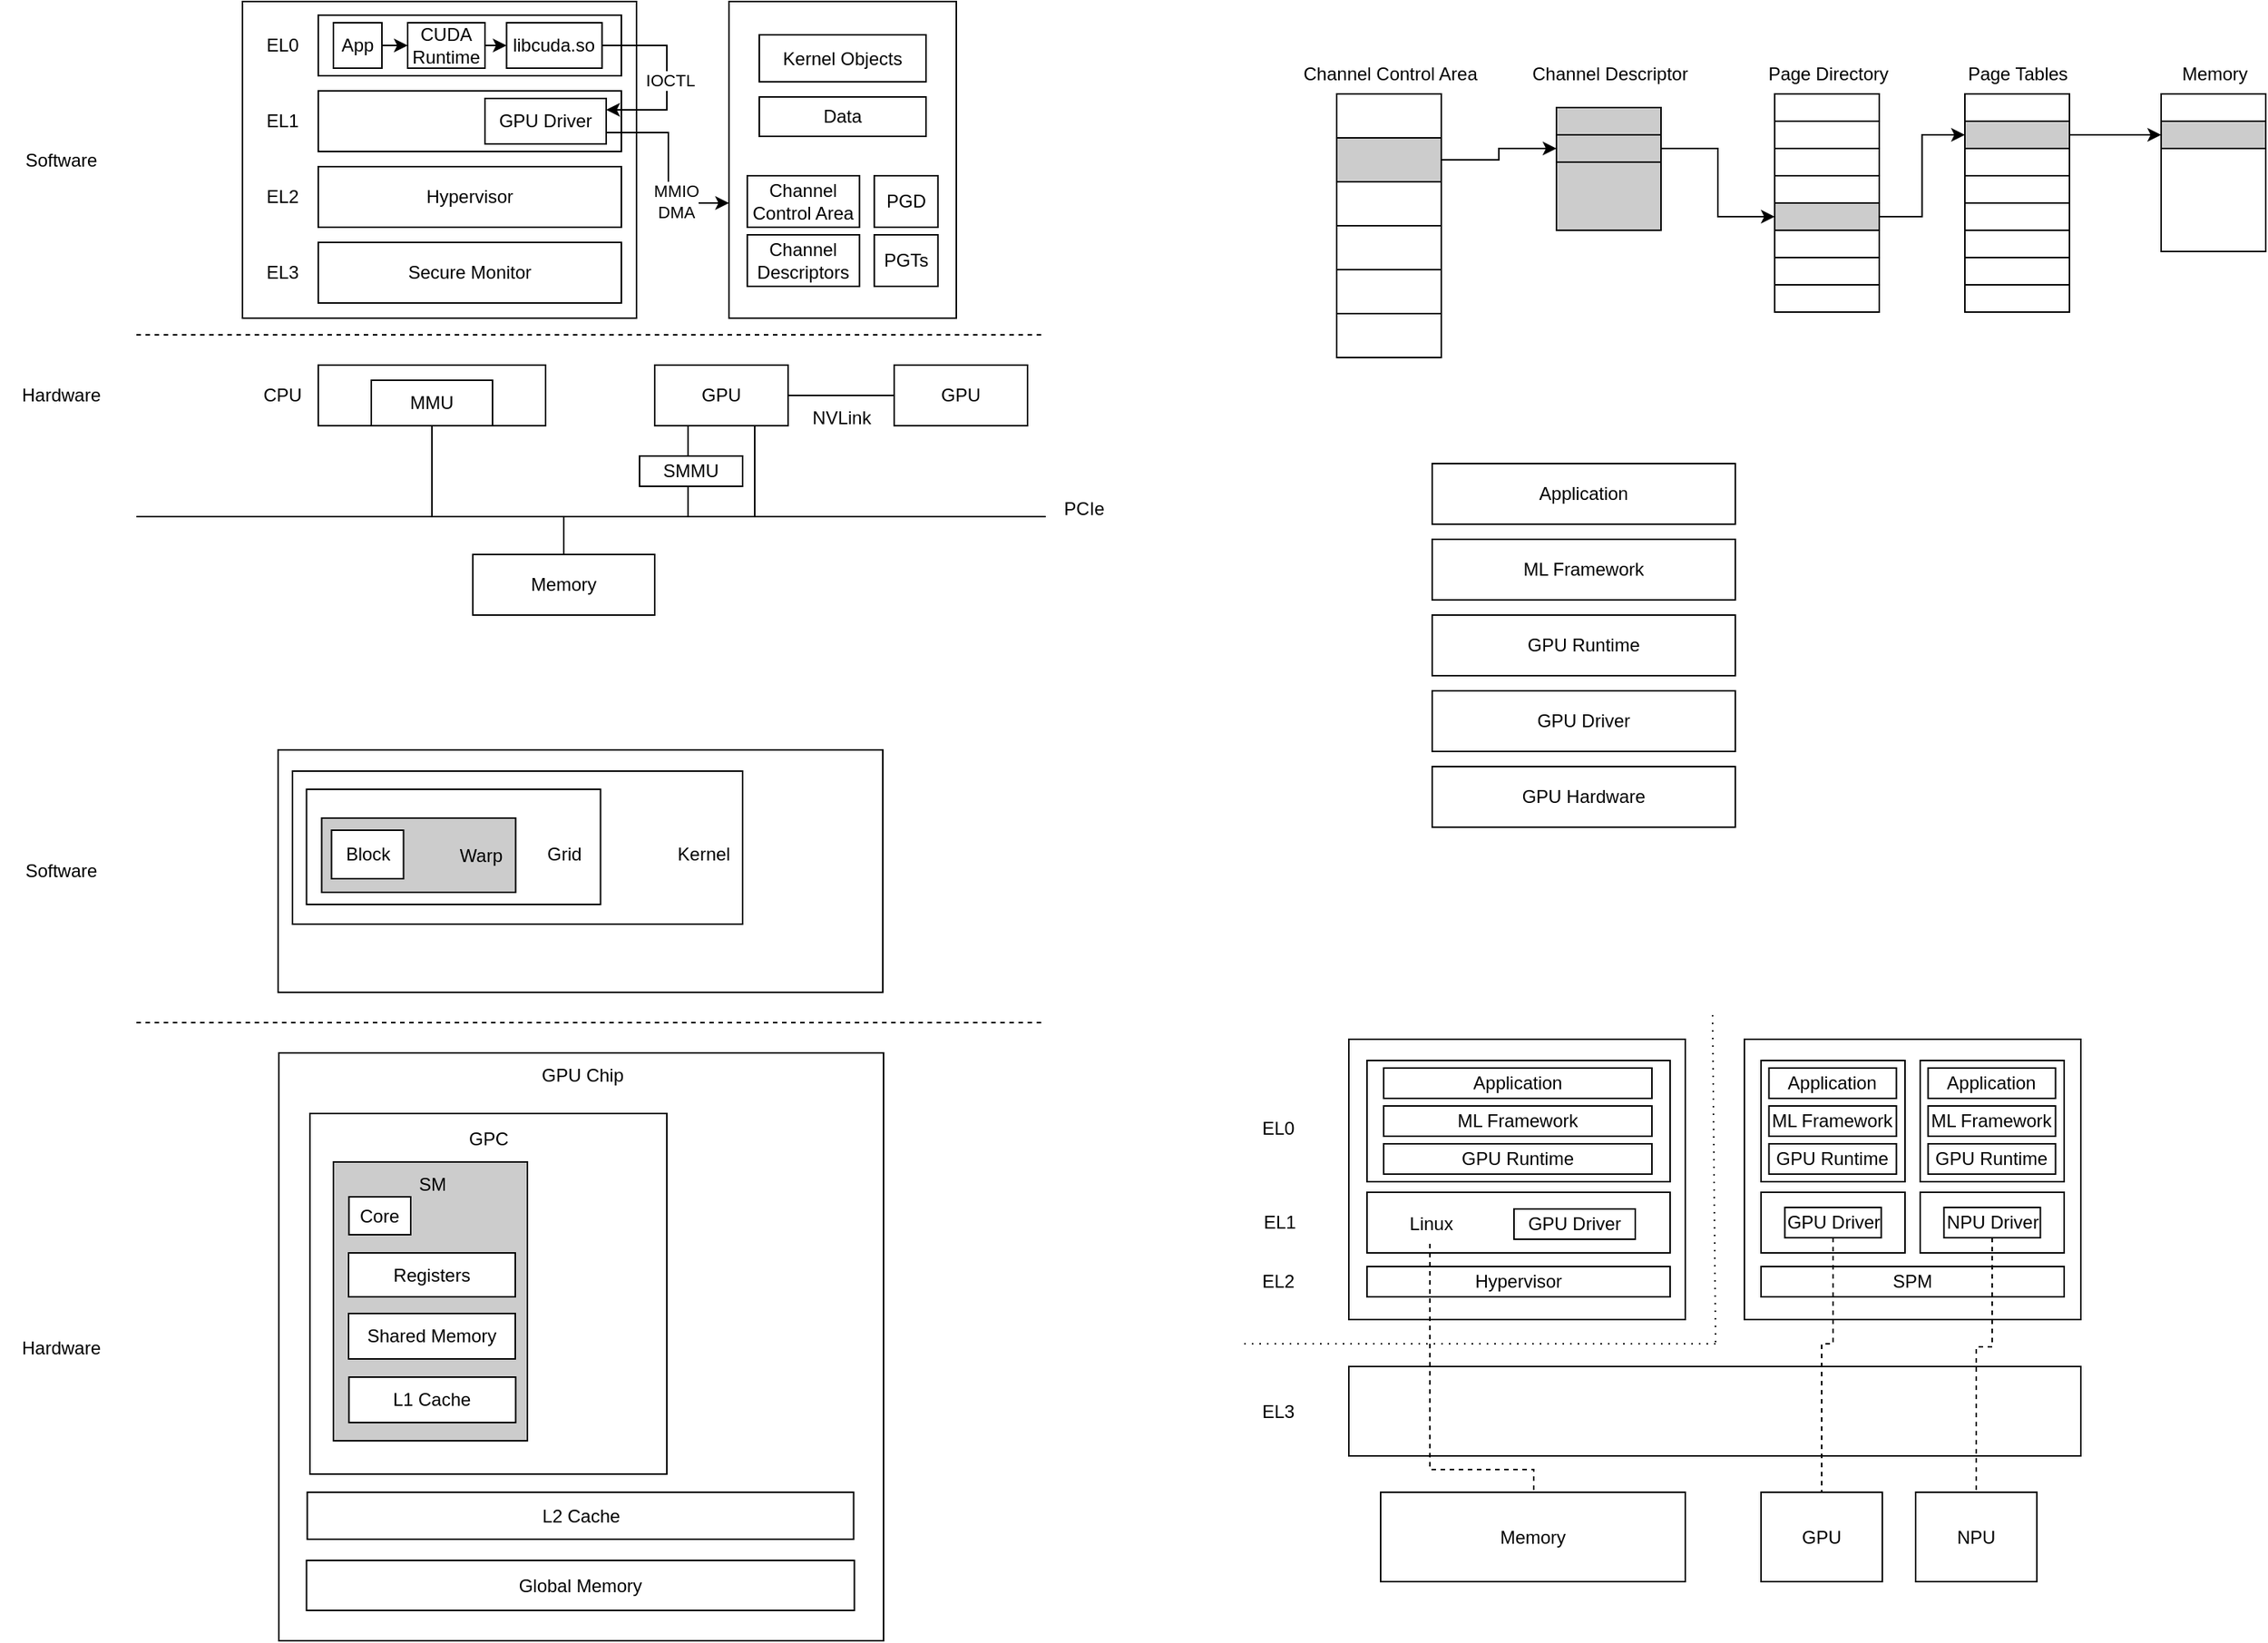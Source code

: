 <mxfile version="24.0.7" type="github">
  <diagram name="第 1 页" id="76gSzwDmyLc00p9UoDqc">
    <mxGraphModel dx="1034" dy="448" grid="0" gridSize="10" guides="1" tooltips="1" connect="1" arrows="1" fold="1" page="1" pageScale="1" pageWidth="827" pageHeight="1169" math="0" shadow="0">
      <root>
        <mxCell id="0" />
        <mxCell id="1" parent="0" />
        <mxCell id="TYFgSqYCY8ek9hUEsssS-39" value="" style="rounded=0;whiteSpace=wrap;html=1;" vertex="1" parent="1">
          <mxGeometry x="1181" y="729" width="222" height="185" as="geometry" />
        </mxCell>
        <mxCell id="Lvt8BLayGIzZ9a2WDVhJ-5" value="" style="rounded=0;whiteSpace=wrap;html=1;" parent="1" vertex="1">
          <mxGeometry x="213.5" y="538" width="399" height="160" as="geometry" />
        </mxCell>
        <mxCell id="k-6rWUn0pmYKdRlieo-q-6" value="" style="rounded=0;whiteSpace=wrap;html=1;fillStyle=auto;fillColor=#FFFFFF;" parent="1" vertex="1">
          <mxGeometry x="223" y="552" width="297" height="101" as="geometry" />
        </mxCell>
        <mxCell id="YlZIAGrA0F06KBuR_lRS-27" value="" style="endArrow=none;html=1;rounded=0;entryX=0.25;entryY=1;entryDx=0;entryDy=0;" parent="1" target="fNoI1GPfpQh8-SWNFA4j-2" edge="1">
          <mxGeometry width="50" height="50" relative="1" as="geometry">
            <mxPoint x="484" y="384" as="sourcePoint" />
            <mxPoint x="505.5" y="324" as="targetPoint" />
          </mxGeometry>
        </mxCell>
        <mxCell id="YlZIAGrA0F06KBuR_lRS-4" value="" style="rounded=0;whiteSpace=wrap;html=1;fillColor=#FFFFFF;" parent="1" vertex="1">
          <mxGeometry x="511" y="44" width="150" height="209" as="geometry" />
        </mxCell>
        <mxCell id="AxmWXK1IRvQXEE8dryBR-5" value="" style="rounded=0;whiteSpace=wrap;html=1;" parent="1" vertex="1">
          <mxGeometry x="190" y="44" width="260" height="209" as="geometry" />
        </mxCell>
        <mxCell id="fNoI1GPfpQh8-SWNFA4j-1" value="" style="rounded=0;whiteSpace=wrap;html=1;" parent="1" vertex="1">
          <mxGeometry x="240" y="284" width="150" height="40" as="geometry" />
        </mxCell>
        <mxCell id="fNoI1GPfpQh8-SWNFA4j-2" value="GPU" style="rounded=0;whiteSpace=wrap;html=1;" parent="1" vertex="1">
          <mxGeometry x="462" y="284" width="88" height="40" as="geometry" />
        </mxCell>
        <mxCell id="fNoI1GPfpQh8-SWNFA4j-3" value="CPU" style="text;html=1;align=center;verticalAlign=middle;resizable=0;points=[];autosize=1;strokeColor=none;fillColor=none;rounded=0;" parent="1" vertex="1">
          <mxGeometry x="191" y="289" width="50" height="30" as="geometry" />
        </mxCell>
        <mxCell id="fNoI1GPfpQh8-SWNFA4j-5" value="" style="endArrow=none;dashed=1;html=1;rounded=0;" parent="1" edge="1">
          <mxGeometry width="50" height="50" relative="1" as="geometry">
            <mxPoint x="120" y="264" as="sourcePoint" />
            <mxPoint x="720" y="264" as="targetPoint" />
          </mxGeometry>
        </mxCell>
        <mxCell id="fNoI1GPfpQh8-SWNFA4j-6" value="Hardware" style="text;html=1;align=center;verticalAlign=middle;resizable=0;points=[];autosize=1;strokeColor=none;fillColor=none;rounded=0;" parent="1" vertex="1">
          <mxGeometry x="30" y="289" width="80" height="30" as="geometry" />
        </mxCell>
        <mxCell id="fNoI1GPfpQh8-SWNFA4j-7" value="Software" style="text;html=1;align=center;verticalAlign=middle;resizable=0;points=[];autosize=1;strokeColor=none;fillColor=none;rounded=0;" parent="1" vertex="1">
          <mxGeometry x="35" y="134" width="70" height="30" as="geometry" />
        </mxCell>
        <mxCell id="fNoI1GPfpQh8-SWNFA4j-8" value="" style="rounded=0;whiteSpace=wrap;html=1;" parent="1" vertex="1">
          <mxGeometry x="240" y="103" width="200" height="40" as="geometry" />
        </mxCell>
        <mxCell id="fNoI1GPfpQh8-SWNFA4j-10" value="" style="rounded=0;whiteSpace=wrap;html=1;" parent="1" vertex="1">
          <mxGeometry x="240" y="53" width="200" height="40" as="geometry" />
        </mxCell>
        <mxCell id="fNoI1GPfpQh8-SWNFA4j-11" value="GPU Driver" style="rounded=0;whiteSpace=wrap;html=1;fillStyle=auto;fillColor=#FFFFFF;" parent="1" vertex="1">
          <mxGeometry x="350" y="108" width="80" height="30" as="geometry" />
        </mxCell>
        <mxCell id="fNoI1GPfpQh8-SWNFA4j-12" value="MMU" style="rounded=0;whiteSpace=wrap;html=1;" parent="1" vertex="1">
          <mxGeometry x="275" y="294" width="80" height="30" as="geometry" />
        </mxCell>
        <mxCell id="fNoI1GPfpQh8-SWNFA4j-13" value="SMMU" style="rounded=0;whiteSpace=wrap;html=1;" parent="1" vertex="1">
          <mxGeometry x="452" y="344" width="68" height="20" as="geometry" />
        </mxCell>
        <mxCell id="fNoI1GPfpQh8-SWNFA4j-14" value="EL1" style="text;html=1;align=center;verticalAlign=middle;resizable=0;points=[];autosize=1;strokeColor=none;fillColor=none;rounded=0;" parent="1" vertex="1">
          <mxGeometry x="196" y="108" width="40" height="30" as="geometry" />
        </mxCell>
        <mxCell id="fNoI1GPfpQh8-SWNFA4j-15" value="EL0" style="text;html=1;align=center;verticalAlign=middle;resizable=0;points=[];autosize=1;strokeColor=none;fillColor=none;rounded=0;" parent="1" vertex="1">
          <mxGeometry x="196" y="58" width="40" height="30" as="geometry" />
        </mxCell>
        <mxCell id="AxmWXK1IRvQXEE8dryBR-1" value="" style="endArrow=none;html=1;rounded=0;" parent="1" edge="1">
          <mxGeometry width="50" height="50" relative="1" as="geometry">
            <mxPoint x="120" y="384" as="sourcePoint" />
            <mxPoint x="720" y="384" as="targetPoint" />
          </mxGeometry>
        </mxCell>
        <mxCell id="YlZIAGrA0F06KBuR_lRS-17" style="edgeStyle=orthogonalEdgeStyle;rounded=0;orthogonalLoop=1;jettySize=auto;html=1;exitX=1;exitY=0.5;exitDx=0;exitDy=0;entryX=0;entryY=0.5;entryDx=0;entryDy=0;" parent="1" source="AxmWXK1IRvQXEE8dryBR-2" target="AxmWXK1IRvQXEE8dryBR-23" edge="1">
          <mxGeometry relative="1" as="geometry" />
        </mxCell>
        <mxCell id="AxmWXK1IRvQXEE8dryBR-2" value="App" style="rounded=0;whiteSpace=wrap;html=1;fillStyle=auto;fillColor=#FFFFFF;" parent="1" vertex="1">
          <mxGeometry x="250" y="58" width="32" height="30" as="geometry" />
        </mxCell>
        <mxCell id="AxmWXK1IRvQXEE8dryBR-3" value="Hypervisor" style="rounded=0;whiteSpace=wrap;html=1;" parent="1" vertex="1">
          <mxGeometry x="240" y="153" width="200" height="40" as="geometry" />
        </mxCell>
        <mxCell id="AxmWXK1IRvQXEE8dryBR-4" value="Secure Monitor" style="rounded=0;whiteSpace=wrap;html=1;" parent="1" vertex="1">
          <mxGeometry x="240" y="203" width="200" height="40" as="geometry" />
        </mxCell>
        <mxCell id="AxmWXK1IRvQXEE8dryBR-6" value="EL2" style="text;html=1;align=center;verticalAlign=middle;resizable=0;points=[];autosize=1;strokeColor=none;fillColor=none;rounded=0;" parent="1" vertex="1">
          <mxGeometry x="196" y="158" width="40" height="30" as="geometry" />
        </mxCell>
        <mxCell id="AxmWXK1IRvQXEE8dryBR-7" value="EL3" style="text;html=1;align=center;verticalAlign=middle;resizable=0;points=[];autosize=1;strokeColor=none;fillColor=none;rounded=0;" parent="1" vertex="1">
          <mxGeometry x="196" y="208" width="40" height="30" as="geometry" />
        </mxCell>
        <mxCell id="AxmWXK1IRvQXEE8dryBR-9" value="" style="endArrow=none;html=1;rounded=0;entryX=0.5;entryY=1;entryDx=0;entryDy=0;" parent="1" target="fNoI1GPfpQh8-SWNFA4j-12" edge="1">
          <mxGeometry width="50" height="50" relative="1" as="geometry">
            <mxPoint x="315" y="384" as="sourcePoint" />
            <mxPoint x="440" y="304" as="targetPoint" />
          </mxGeometry>
        </mxCell>
        <mxCell id="AxmWXK1IRvQXEE8dryBR-10" value="Memory" style="rounded=0;whiteSpace=wrap;html=1;" parent="1" vertex="1">
          <mxGeometry x="342" y="409" width="120" height="40" as="geometry" />
        </mxCell>
        <mxCell id="AxmWXK1IRvQXEE8dryBR-11" value="" style="endArrow=none;html=1;rounded=0;entryX=0.5;entryY=0;entryDx=0;entryDy=0;" parent="1" target="AxmWXK1IRvQXEE8dryBR-10" edge="1">
          <mxGeometry width="50" height="50" relative="1" as="geometry">
            <mxPoint x="402" y="384" as="sourcePoint" />
            <mxPoint x="342" y="334" as="targetPoint" />
          </mxGeometry>
        </mxCell>
        <mxCell id="AxmWXK1IRvQXEE8dryBR-15" value="PCIe" style="text;html=1;align=center;verticalAlign=middle;resizable=0;points=[];autosize=1;strokeColor=none;fillColor=none;rounded=0;" parent="1" vertex="1">
          <mxGeometry x="720" y="364" width="50" height="30" as="geometry" />
        </mxCell>
        <mxCell id="AxmWXK1IRvQXEE8dryBR-17" value="GPU" style="rounded=0;whiteSpace=wrap;html=1;" parent="1" vertex="1">
          <mxGeometry x="620" y="284" width="88" height="40" as="geometry" />
        </mxCell>
        <mxCell id="AxmWXK1IRvQXEE8dryBR-18" value="" style="endArrow=none;html=1;rounded=0;exitX=1;exitY=0.5;exitDx=0;exitDy=0;entryX=0;entryY=0.5;entryDx=0;entryDy=0;" parent="1" source="fNoI1GPfpQh8-SWNFA4j-2" target="AxmWXK1IRvQXEE8dryBR-17" edge="1">
          <mxGeometry width="50" height="50" relative="1" as="geometry">
            <mxPoint x="538" y="334" as="sourcePoint" />
            <mxPoint x="538" y="404" as="targetPoint" />
          </mxGeometry>
        </mxCell>
        <mxCell id="AxmWXK1IRvQXEE8dryBR-19" value="NVLink" style="text;html=1;align=center;verticalAlign=middle;resizable=0;points=[];autosize=1;strokeColor=none;fillColor=none;rounded=0;" parent="1" vertex="1">
          <mxGeometry x="555" y="304" width="60" height="30" as="geometry" />
        </mxCell>
        <mxCell id="AxmWXK1IRvQXEE8dryBR-22" value="" style="rounded=0;whiteSpace=wrap;html=1;" parent="1" vertex="1">
          <mxGeometry x="214" y="738" width="399" height="388" as="geometry" />
        </mxCell>
        <mxCell id="YlZIAGrA0F06KBuR_lRS-15" style="edgeStyle=orthogonalEdgeStyle;rounded=0;orthogonalLoop=1;jettySize=auto;html=1;entryX=1;entryY=0.25;entryDx=0;entryDy=0;exitX=1;exitY=0.5;exitDx=0;exitDy=0;" parent="1" source="0JP-ZYS46F__58GDjAgf-1" target="fNoI1GPfpQh8-SWNFA4j-11" edge="1">
          <mxGeometry relative="1" as="geometry">
            <Array as="points">
              <mxPoint x="470" y="73" />
              <mxPoint x="470" y="116" />
            </Array>
            <mxPoint x="473" y="23" as="sourcePoint" />
          </mxGeometry>
        </mxCell>
        <mxCell id="YlZIAGrA0F06KBuR_lRS-16" value="IOCTL" style="edgeLabel;html=1;align=center;verticalAlign=middle;resizable=0;points=[];rounded=0;" parent="YlZIAGrA0F06KBuR_lRS-15" vertex="1" connectable="0">
          <mxGeometry x="0.036" y="2" relative="1" as="geometry">
            <mxPoint as="offset" />
          </mxGeometry>
        </mxCell>
        <mxCell id="0JP-ZYS46F__58GDjAgf-2" style="edgeStyle=orthogonalEdgeStyle;rounded=0;orthogonalLoop=1;jettySize=auto;html=1;exitX=1;exitY=0.5;exitDx=0;exitDy=0;entryX=0;entryY=0.5;entryDx=0;entryDy=0;" parent="1" source="AxmWXK1IRvQXEE8dryBR-23" target="0JP-ZYS46F__58GDjAgf-1" edge="1">
          <mxGeometry relative="1" as="geometry" />
        </mxCell>
        <mxCell id="AxmWXK1IRvQXEE8dryBR-23" value="CUDA Runtime" style="rounded=0;whiteSpace=wrap;html=1;fillStyle=auto;fillColor=#FFFFFF;" parent="1" vertex="1">
          <mxGeometry x="299" y="58" width="51" height="30" as="geometry" />
        </mxCell>
        <mxCell id="AxmWXK1IRvQXEE8dryBR-24" value="" style="rounded=0;whiteSpace=wrap;html=1;" parent="1" vertex="1">
          <mxGeometry x="234.5" y="778" width="235.5" height="238" as="geometry" />
        </mxCell>
        <mxCell id="AxmWXK1IRvQXEE8dryBR-25" value="GPU Chip" style="text;html=1;align=center;verticalAlign=middle;resizable=0;points=[];autosize=1;strokeColor=none;fillColor=none;rounded=0;" parent="1" vertex="1">
          <mxGeometry x="374" y="738" width="80" height="30" as="geometry" />
        </mxCell>
        <mxCell id="Lvt8BLayGIzZ9a2WDVhJ-1" value="" style="endArrow=none;dashed=1;html=1;rounded=0;" parent="1" edge="1">
          <mxGeometry width="50" height="50" relative="1" as="geometry">
            <mxPoint x="120" y="718" as="sourcePoint" />
            <mxPoint x="720" y="718" as="targetPoint" />
          </mxGeometry>
        </mxCell>
        <mxCell id="Lvt8BLayGIzZ9a2WDVhJ-2" value="Hardware" style="text;html=1;align=center;verticalAlign=middle;resizable=0;points=[];autosize=1;strokeColor=none;fillColor=none;rounded=0;" parent="1" vertex="1">
          <mxGeometry x="30" y="918" width="80" height="30" as="geometry" />
        </mxCell>
        <mxCell id="Lvt8BLayGIzZ9a2WDVhJ-3" value="Software" style="text;html=1;align=center;verticalAlign=middle;resizable=0;points=[];autosize=1;strokeColor=none;fillColor=none;rounded=0;" parent="1" vertex="1">
          <mxGeometry x="35" y="603" width="70" height="30" as="geometry" />
        </mxCell>
        <mxCell id="Lvt8BLayGIzZ9a2WDVhJ-9" value="Global Memory" style="rounded=0;whiteSpace=wrap;html=1;" parent="1" vertex="1">
          <mxGeometry x="232.25" y="1073" width="361.5" height="33" as="geometry" />
        </mxCell>
        <mxCell id="Lvt8BLayGIzZ9a2WDVhJ-10" value="L2 Cache" style="rounded=0;whiteSpace=wrap;html=1;" parent="1" vertex="1">
          <mxGeometry x="232.75" y="1028" width="360.5" height="31" as="geometry" />
        </mxCell>
        <mxCell id="Lvt8BLayGIzZ9a2WDVhJ-12" value="" style="rounded=0;whiteSpace=wrap;html=1;fillColor=#CCCCCC;fillStyle=auto;" parent="1" vertex="1">
          <mxGeometry x="250" y="810" width="128" height="184" as="geometry" />
        </mxCell>
        <mxCell id="AxmWXK1IRvQXEE8dryBR-26" value="SM" style="text;html=1;align=center;verticalAlign=middle;resizable=0;points=[];autosize=1;strokeColor=none;fillColor=none;rounded=0;" parent="1" vertex="1">
          <mxGeometry x="295" y="810" width="40" height="30" as="geometry" />
        </mxCell>
        <mxCell id="AxmWXK1IRvQXEE8dryBR-27" value="Core" style="rounded=0;whiteSpace=wrap;html=1;" parent="1" vertex="1">
          <mxGeometry x="260.25" y="833" width="40.75" height="25" as="geometry" />
        </mxCell>
        <mxCell id="AxmWXK1IRvQXEE8dryBR-28" value="Registers" style="rounded=0;whiteSpace=wrap;html=1;" parent="1" vertex="1">
          <mxGeometry x="260" y="870" width="110" height="29" as="geometry" />
        </mxCell>
        <mxCell id="AxmWXK1IRvQXEE8dryBR-30" value="Shared Memory" style="rounded=0;whiteSpace=wrap;html=1;" parent="1" vertex="1">
          <mxGeometry x="260" y="910" width="110" height="30" as="geometry" />
        </mxCell>
        <mxCell id="YlZIAGrA0F06KBuR_lRS-2" value="Kernel Objects" style="rounded=0;whiteSpace=wrap;html=1;fillColor=#FFFFFF;" parent="1" vertex="1">
          <mxGeometry x="531" y="66" width="110" height="31" as="geometry" />
        </mxCell>
        <mxCell id="YlZIAGrA0F06KBuR_lRS-5" value="GPC" style="text;html=1;align=center;verticalAlign=middle;resizable=0;points=[];autosize=1;strokeColor=none;fillColor=none;rounded=0;" parent="1" vertex="1">
          <mxGeometry x="327.25" y="780" width="50" height="30" as="geometry" />
        </mxCell>
        <mxCell id="YlZIAGrA0F06KBuR_lRS-6" value="" style="rounded=0;whiteSpace=wrap;html=1;fillStyle=auto;fillColor=#FFFFFF;" parent="1" vertex="1">
          <mxGeometry x="232.25" y="564" width="194" height="76" as="geometry" />
        </mxCell>
        <mxCell id="YlZIAGrA0F06KBuR_lRS-7" value="" style="rounded=0;whiteSpace=wrap;html=1;fillColor=#CCCCCC;" parent="1" vertex="1">
          <mxGeometry x="242.25" y="583" width="128" height="49" as="geometry" />
        </mxCell>
        <mxCell id="YlZIAGrA0F06KBuR_lRS-8" value="Grid" style="text;html=1;align=center;verticalAlign=middle;resizable=0;points=[];autosize=1;strokeColor=none;fillColor=none;rounded=0;" parent="1" vertex="1">
          <mxGeometry x="377.25" y="592" width="50" height="30" as="geometry" />
        </mxCell>
        <mxCell id="k-6rWUn0pmYKdRlieo-q-2" value="L1 Cache" style="rounded=0;whiteSpace=wrap;html=1;" parent="1" vertex="1">
          <mxGeometry x="260.25" y="952" width="110" height="30" as="geometry" />
        </mxCell>
        <mxCell id="k-6rWUn0pmYKdRlieo-q-4" value="Warp" style="text;html=1;align=center;verticalAlign=middle;resizable=0;points=[];autosize=1;strokeColor=none;fillColor=none;rounded=0;" parent="1" vertex="1">
          <mxGeometry x="324.25" y="594.5" width="46" height="26" as="geometry" />
        </mxCell>
        <mxCell id="k-6rWUn0pmYKdRlieo-q-5" value="Block" style="rounded=0;whiteSpace=wrap;html=1;" parent="1" vertex="1">
          <mxGeometry x="248.75" y="591" width="47.5" height="32" as="geometry" />
        </mxCell>
        <mxCell id="k-6rWUn0pmYKdRlieo-q-7" value="Kernel" style="text;html=1;align=center;verticalAlign=middle;resizable=0;points=[];autosize=1;strokeColor=none;fillColor=none;rounded=0;" parent="1" vertex="1">
          <mxGeometry x="467" y="594" width="53" height="26" as="geometry" />
        </mxCell>
        <mxCell id="k-6rWUn0pmYKdRlieo-q-8" value="Channel Control Area" style="rounded=0;whiteSpace=wrap;html=1;fillColor=#FFFFFF;" parent="1" vertex="1">
          <mxGeometry x="523.13" y="159" width="74" height="34" as="geometry" />
        </mxCell>
        <mxCell id="k-6rWUn0pmYKdRlieo-q-9" value="" style="rounded=0;whiteSpace=wrap;html=1;fillColor=#FFFFFF;fillStyle=auto;" parent="1" vertex="1">
          <mxGeometry x="912" y="105" width="69" height="29" as="geometry" />
        </mxCell>
        <mxCell id="k-6rWUn0pmYKdRlieo-q-12" value="Channel Control Area" style="text;html=1;align=center;verticalAlign=middle;resizable=0;points=[];autosize=1;strokeColor=none;fillColor=none;" parent="1" vertex="1">
          <mxGeometry x="880" y="79" width="133" height="26" as="geometry" />
        </mxCell>
        <mxCell id="k-6rWUn0pmYKdRlieo-q-55" style="edgeStyle=orthogonalEdgeStyle;rounded=0;orthogonalLoop=1;jettySize=auto;html=1;exitX=1;exitY=0.5;exitDx=0;exitDy=0;entryX=0;entryY=0.5;entryDx=0;entryDy=0;" parent="1" source="k-6rWUn0pmYKdRlieo-q-13" target="k-6rWUn0pmYKdRlieo-q-25" edge="1">
          <mxGeometry relative="1" as="geometry" />
        </mxCell>
        <mxCell id="k-6rWUn0pmYKdRlieo-q-13" value="" style="rounded=0;whiteSpace=wrap;html=1;fillColor=#CCCCCC;fillStyle=auto;" parent="1" vertex="1">
          <mxGeometry x="912" y="134" width="69" height="29" as="geometry" />
        </mxCell>
        <mxCell id="k-6rWUn0pmYKdRlieo-q-14" value="" style="rounded=0;whiteSpace=wrap;html=1;fillColor=#FFFFFF;fillStyle=auto;" parent="1" vertex="1">
          <mxGeometry x="912" y="163" width="69" height="29" as="geometry" />
        </mxCell>
        <mxCell id="k-6rWUn0pmYKdRlieo-q-15" value="" style="rounded=0;whiteSpace=wrap;html=1;fillColor=#FFFFFF;fillStyle=auto;" parent="1" vertex="1">
          <mxGeometry x="912" y="192" width="69" height="29" as="geometry" />
        </mxCell>
        <mxCell id="k-6rWUn0pmYKdRlieo-q-16" value="" style="rounded=0;whiteSpace=wrap;html=1;fillColor=#FFFFFF;fillStyle=auto;" parent="1" vertex="1">
          <mxGeometry x="912" y="221" width="69" height="29" as="geometry" />
        </mxCell>
        <mxCell id="k-6rWUn0pmYKdRlieo-q-17" value="" style="rounded=0;whiteSpace=wrap;html=1;fillColor=#FFFFFF;fillStyle=auto;" parent="1" vertex="1">
          <mxGeometry x="912" y="250" width="69" height="29" as="geometry" />
        </mxCell>
        <mxCell id="k-6rWUn0pmYKdRlieo-q-18" value="Channel Descriptors" style="rounded=0;whiteSpace=wrap;html=1;fillColor=#FFFFFF;" parent="1" vertex="1">
          <mxGeometry x="523.13" y="198" width="74" height="34" as="geometry" />
        </mxCell>
        <mxCell id="k-6rWUn0pmYKdRlieo-q-19" value="PGD" style="rounded=0;whiteSpace=wrap;html=1;fillColor=#FFFFFF;" parent="1" vertex="1">
          <mxGeometry x="606.88" y="159" width="42" height="34" as="geometry" />
        </mxCell>
        <mxCell id="k-6rWUn0pmYKdRlieo-q-20" value="PGTs" style="rounded=0;whiteSpace=wrap;html=1;fillColor=#FFFFFF;" parent="1" vertex="1">
          <mxGeometry x="606.88" y="198" width="42" height="34" as="geometry" />
        </mxCell>
        <mxCell id="k-6rWUn0pmYKdRlieo-q-22" value="Data" style="rounded=0;whiteSpace=wrap;html=1;fillColor=#FFFFFF;" parent="1" vertex="1">
          <mxGeometry x="531" y="107" width="110" height="26" as="geometry" />
        </mxCell>
        <mxCell id="k-6rWUn0pmYKdRlieo-q-23" value="" style="rounded=0;whiteSpace=wrap;html=1;fillColor=#CCCCCC;fillStyle=auto;" parent="1" vertex="1">
          <mxGeometry x="1057" y="114" width="69" height="18" as="geometry" />
        </mxCell>
        <mxCell id="k-6rWUn0pmYKdRlieo-q-24" value="Channel Descriptor" style="text;html=1;align=center;verticalAlign=middle;resizable=0;points=[];autosize=1;strokeColor=none;fillColor=none;" parent="1" vertex="1">
          <mxGeometry x="1031" y="79" width="121" height="26" as="geometry" />
        </mxCell>
        <mxCell id="k-6rWUn0pmYKdRlieo-q-56" style="edgeStyle=orthogonalEdgeStyle;rounded=0;orthogonalLoop=1;jettySize=auto;html=1;exitX=1;exitY=0.5;exitDx=0;exitDy=0;entryX=0;entryY=0.5;entryDx=0;entryDy=0;" parent="1" source="k-6rWUn0pmYKdRlieo-q-25" target="k-6rWUn0pmYKdRlieo-q-40" edge="1">
          <mxGeometry relative="1" as="geometry" />
        </mxCell>
        <mxCell id="k-6rWUn0pmYKdRlieo-q-25" value="" style="rounded=0;whiteSpace=wrap;html=1;fillColor=#CCCCCC;fillStyle=auto;" parent="1" vertex="1">
          <mxGeometry x="1057" y="132" width="69" height="18" as="geometry" />
        </mxCell>
        <mxCell id="k-6rWUn0pmYKdRlieo-q-26" value="" style="rounded=0;whiteSpace=wrap;html=1;fillColor=#CCCCCC;fillStyle=auto;" parent="1" vertex="1">
          <mxGeometry x="1057" y="150" width="69" height="45" as="geometry" />
        </mxCell>
        <mxCell id="k-6rWUn0pmYKdRlieo-q-27" value="Page Directory" style="text;html=1;align=center;verticalAlign=middle;resizable=0;points=[];autosize=1;strokeColor=none;fillColor=none;" parent="1" vertex="1">
          <mxGeometry x="1187" y="79" width="97" height="26" as="geometry" />
        </mxCell>
        <mxCell id="k-6rWUn0pmYKdRlieo-q-28" value="Page Tables" style="text;html=1;align=center;verticalAlign=middle;resizable=0;points=[];autosize=1;strokeColor=none;fillColor=none;" parent="1" vertex="1">
          <mxGeometry x="1319" y="79" width="84" height="26" as="geometry" />
        </mxCell>
        <mxCell id="k-6rWUn0pmYKdRlieo-q-29" value="Memory" style="text;html=1;align=center;verticalAlign=middle;resizable=0;points=[];autosize=1;strokeColor=none;fillColor=none;" parent="1" vertex="1">
          <mxGeometry x="1460" y="79" width="61" height="26" as="geometry" />
        </mxCell>
        <mxCell id="k-6rWUn0pmYKdRlieo-q-36" value="" style="rounded=0;whiteSpace=wrap;html=1;fillColor=#FFFFFF;fillStyle=auto;" parent="1" vertex="1">
          <mxGeometry x="1201" y="105" width="69" height="18" as="geometry" />
        </mxCell>
        <mxCell id="k-6rWUn0pmYKdRlieo-q-37" value="" style="rounded=0;whiteSpace=wrap;html=1;fillColor=#FFFFFF;fillStyle=auto;" parent="1" vertex="1">
          <mxGeometry x="1201" y="123" width="69" height="18" as="geometry" />
        </mxCell>
        <mxCell id="k-6rWUn0pmYKdRlieo-q-38" value="" style="rounded=0;whiteSpace=wrap;html=1;fillColor=#FFFFFF;fillStyle=auto;" parent="1" vertex="1">
          <mxGeometry x="1201" y="141" width="69" height="18" as="geometry" />
        </mxCell>
        <mxCell id="k-6rWUn0pmYKdRlieo-q-39" value="" style="rounded=0;whiteSpace=wrap;html=1;fillColor=#FFFFFF;fillStyle=auto;" parent="1" vertex="1">
          <mxGeometry x="1201" y="159" width="69" height="18" as="geometry" />
        </mxCell>
        <mxCell id="k-6rWUn0pmYKdRlieo-q-57" style="edgeStyle=orthogonalEdgeStyle;rounded=0;orthogonalLoop=1;jettySize=auto;html=1;exitX=1;exitY=0.5;exitDx=0;exitDy=0;entryX=0;entryY=0.5;entryDx=0;entryDy=0;" parent="1" source="k-6rWUn0pmYKdRlieo-q-40" target="k-6rWUn0pmYKdRlieo-q-45" edge="1">
          <mxGeometry relative="1" as="geometry" />
        </mxCell>
        <mxCell id="k-6rWUn0pmYKdRlieo-q-40" value="" style="rounded=0;whiteSpace=wrap;html=1;fillColor=#CCCCCC;fillStyle=auto;" parent="1" vertex="1">
          <mxGeometry x="1201" y="177" width="69" height="18" as="geometry" />
        </mxCell>
        <mxCell id="k-6rWUn0pmYKdRlieo-q-41" value="" style="rounded=0;whiteSpace=wrap;html=1;fillColor=#FFFFFF;fillStyle=auto;" parent="1" vertex="1">
          <mxGeometry x="1201" y="195" width="69" height="18" as="geometry" />
        </mxCell>
        <mxCell id="k-6rWUn0pmYKdRlieo-q-42" value="" style="rounded=0;whiteSpace=wrap;html=1;fillColor=#FFFFFF;fillStyle=auto;" parent="1" vertex="1">
          <mxGeometry x="1201" y="213" width="69" height="18" as="geometry" />
        </mxCell>
        <mxCell id="k-6rWUn0pmYKdRlieo-q-43" value="" style="rounded=0;whiteSpace=wrap;html=1;fillColor=#FFFFFF;fillStyle=auto;" parent="1" vertex="1">
          <mxGeometry x="1201" y="231" width="69" height="18" as="geometry" />
        </mxCell>
        <mxCell id="k-6rWUn0pmYKdRlieo-q-44" value="" style="rounded=0;whiteSpace=wrap;html=1;fillColor=#FFFFFF;fillStyle=auto;" parent="1" vertex="1">
          <mxGeometry x="1326.5" y="105" width="69" height="18" as="geometry" />
        </mxCell>
        <mxCell id="k-6rWUn0pmYKdRlieo-q-58" style="edgeStyle=orthogonalEdgeStyle;rounded=0;orthogonalLoop=1;jettySize=auto;html=1;exitX=1;exitY=0.5;exitDx=0;exitDy=0;" parent="1" source="k-6rWUn0pmYKdRlieo-q-45" target="k-6rWUn0pmYKdRlieo-q-53" edge="1">
          <mxGeometry relative="1" as="geometry" />
        </mxCell>
        <mxCell id="k-6rWUn0pmYKdRlieo-q-45" value="" style="rounded=0;whiteSpace=wrap;html=1;fillColor=#CCCCCC;fillStyle=auto;" parent="1" vertex="1">
          <mxGeometry x="1326.5" y="123" width="69" height="18" as="geometry" />
        </mxCell>
        <mxCell id="k-6rWUn0pmYKdRlieo-q-46" value="" style="rounded=0;whiteSpace=wrap;html=1;fillColor=#FFFFFF;fillStyle=auto;" parent="1" vertex="1">
          <mxGeometry x="1326.5" y="141" width="69" height="18" as="geometry" />
        </mxCell>
        <mxCell id="k-6rWUn0pmYKdRlieo-q-47" value="" style="rounded=0;whiteSpace=wrap;html=1;fillColor=#FFFFFF;fillStyle=auto;" parent="1" vertex="1">
          <mxGeometry x="1326.5" y="159" width="69" height="18" as="geometry" />
        </mxCell>
        <mxCell id="k-6rWUn0pmYKdRlieo-q-48" value="" style="rounded=0;whiteSpace=wrap;html=1;fillColor=#FFFFFF;fillStyle=auto;" parent="1" vertex="1">
          <mxGeometry x="1326.5" y="177" width="69" height="18" as="geometry" />
        </mxCell>
        <mxCell id="k-6rWUn0pmYKdRlieo-q-49" value="" style="rounded=0;whiteSpace=wrap;html=1;fillColor=#FFFFFF;fillStyle=auto;" parent="1" vertex="1">
          <mxGeometry x="1326.5" y="195" width="69" height="18" as="geometry" />
        </mxCell>
        <mxCell id="k-6rWUn0pmYKdRlieo-q-50" value="" style="rounded=0;whiteSpace=wrap;html=1;fillColor=#FFFFFF;fillStyle=auto;" parent="1" vertex="1">
          <mxGeometry x="1326.5" y="213" width="69" height="18" as="geometry" />
        </mxCell>
        <mxCell id="k-6rWUn0pmYKdRlieo-q-51" value="" style="rounded=0;whiteSpace=wrap;html=1;fillColor=#FFFFFF;fillStyle=auto;" parent="1" vertex="1">
          <mxGeometry x="1326.5" y="231" width="69" height="18" as="geometry" />
        </mxCell>
        <mxCell id="k-6rWUn0pmYKdRlieo-q-52" value="" style="rounded=0;whiteSpace=wrap;html=1;fillColor=#FFFFFF;fillStyle=auto;" parent="1" vertex="1">
          <mxGeometry x="1456" y="105" width="69" height="18" as="geometry" />
        </mxCell>
        <mxCell id="k-6rWUn0pmYKdRlieo-q-53" value="" style="rounded=0;whiteSpace=wrap;html=1;fillColor=#CCCCCC;fillStyle=auto;" parent="1" vertex="1">
          <mxGeometry x="1456" y="123" width="69" height="18" as="geometry" />
        </mxCell>
        <mxCell id="k-6rWUn0pmYKdRlieo-q-54" value="" style="rounded=0;whiteSpace=wrap;html=1;fillColor=#FFFFFF;fillStyle=auto;" parent="1" vertex="1">
          <mxGeometry x="1456" y="141" width="69" height="68" as="geometry" />
        </mxCell>
        <mxCell id="0JP-ZYS46F__58GDjAgf-1" value="libcuda.so" style="rounded=0;whiteSpace=wrap;html=1;fillStyle=auto;fillColor=#FFFFFF;" parent="1" vertex="1">
          <mxGeometry x="364.25" y="58" width="63" height="30" as="geometry" />
        </mxCell>
        <mxCell id="Idt8ta1ApDwivR_wq5ud-1" value="" style="endArrow=none;html=1;rounded=0;entryX=0.75;entryY=1;entryDx=0;entryDy=0;" parent="1" target="fNoI1GPfpQh8-SWNFA4j-2" edge="1">
          <mxGeometry width="50" height="50" relative="1" as="geometry">
            <mxPoint x="528" y="384" as="sourcePoint" />
            <mxPoint x="494" y="334" as="targetPoint" />
          </mxGeometry>
        </mxCell>
        <mxCell id="YlZIAGrA0F06KBuR_lRS-19" style="edgeStyle=orthogonalEdgeStyle;rounded=0;orthogonalLoop=1;jettySize=auto;html=1;exitX=1;exitY=0.75;exitDx=0;exitDy=0;" parent="1" source="fNoI1GPfpQh8-SWNFA4j-11" target="YlZIAGrA0F06KBuR_lRS-4" edge="1">
          <mxGeometry relative="1" as="geometry">
            <Array as="points">
              <mxPoint x="471" y="131" />
              <mxPoint x="471" y="177" />
            </Array>
          </mxGeometry>
        </mxCell>
        <mxCell id="YlZIAGrA0F06KBuR_lRS-22" value="MMIO&lt;br&gt;DMA" style="edgeLabel;html=1;align=center;verticalAlign=middle;resizable=0;points=[];rounded=0;" parent="YlZIAGrA0F06KBuR_lRS-19" vertex="1" connectable="0">
          <mxGeometry x="0.333" y="1" relative="1" as="geometry">
            <mxPoint x="4" y="1" as="offset" />
          </mxGeometry>
        </mxCell>
        <mxCell id="CCmiSXd5iOeGh8uwcBPk-2" value="ML Framework" style="rounded=0;whiteSpace=wrap;html=1;" parent="1" vertex="1">
          <mxGeometry x="975" y="399" width="200" height="40" as="geometry" />
        </mxCell>
        <mxCell id="CCmiSXd5iOeGh8uwcBPk-3" value="Application" style="rounded=0;whiteSpace=wrap;html=1;" parent="1" vertex="1">
          <mxGeometry x="975" y="349" width="200" height="40" as="geometry" />
        </mxCell>
        <mxCell id="CCmiSXd5iOeGh8uwcBPk-9" value="GPU Runtime" style="rounded=0;whiteSpace=wrap;html=1;" parent="1" vertex="1">
          <mxGeometry x="975" y="449" width="200" height="40" as="geometry" />
        </mxCell>
        <mxCell id="CCmiSXd5iOeGh8uwcBPk-10" value="GPU Driver" style="rounded=0;whiteSpace=wrap;html=1;" parent="1" vertex="1">
          <mxGeometry x="975" y="499" width="200" height="40" as="geometry" />
        </mxCell>
        <mxCell id="CCmiSXd5iOeGh8uwcBPk-19" value="GPU Hardware" style="rounded=0;whiteSpace=wrap;html=1;" parent="1" vertex="1">
          <mxGeometry x="975" y="549" width="200" height="40" as="geometry" />
        </mxCell>
        <mxCell id="TYFgSqYCY8ek9hUEsssS-2" value="" style="rounded=0;whiteSpace=wrap;html=1;" vertex="1" parent="1">
          <mxGeometry x="920" y="729" width="222" height="185" as="geometry" />
        </mxCell>
        <mxCell id="TYFgSqYCY8ek9hUEsssS-3" value="" style="rounded=0;whiteSpace=wrap;html=1;" vertex="1" parent="1">
          <mxGeometry x="932" y="830" width="200" height="40" as="geometry" />
        </mxCell>
        <mxCell id="TYFgSqYCY8ek9hUEsssS-4" value="" style="rounded=0;whiteSpace=wrap;html=1;" vertex="1" parent="1">
          <mxGeometry x="932" y="743" width="200" height="80" as="geometry" />
        </mxCell>
        <mxCell id="TYFgSqYCY8ek9hUEsssS-5" value="GPU Driver" style="rounded=0;whiteSpace=wrap;html=1;fillStyle=auto;fillColor=#FFFFFF;" vertex="1" parent="1">
          <mxGeometry x="1029" y="841" width="80" height="20" as="geometry" />
        </mxCell>
        <mxCell id="TYFgSqYCY8ek9hUEsssS-6" value="EL1" style="text;html=1;align=center;verticalAlign=middle;resizable=0;points=[];autosize=1;strokeColor=none;fillColor=none;rounded=0;" vertex="1" parent="1">
          <mxGeometry x="853.5" y="835" width="40" height="30" as="geometry" />
        </mxCell>
        <mxCell id="TYFgSqYCY8ek9hUEsssS-7" value="EL0" style="text;html=1;align=center;verticalAlign=middle;resizable=0;points=[];autosize=1;strokeColor=none;fillColor=none;rounded=0;" vertex="1" parent="1">
          <mxGeometry x="853" y="773" width="40" height="30" as="geometry" />
        </mxCell>
        <mxCell id="TYFgSqYCY8ek9hUEsssS-10" value="Hypervisor" style="rounded=0;whiteSpace=wrap;html=1;" vertex="1" parent="1">
          <mxGeometry x="932" y="879" width="200" height="20" as="geometry" />
        </mxCell>
        <mxCell id="TYFgSqYCY8ek9hUEsssS-12" value="EL2" style="text;html=1;align=center;verticalAlign=middle;resizable=0;points=[];autosize=1;strokeColor=none;fillColor=none;rounded=0;" vertex="1" parent="1">
          <mxGeometry x="853" y="874" width="40" height="30" as="geometry" />
        </mxCell>
        <mxCell id="TYFgSqYCY8ek9hUEsssS-13" value="EL3" style="text;html=1;align=center;verticalAlign=middle;resizable=0;points=[];autosize=1;strokeColor=none;fillColor=none;rounded=0;" vertex="1" parent="1">
          <mxGeometry x="853" y="959.5" width="40" height="30" as="geometry" />
        </mxCell>
        <mxCell id="TYFgSqYCY8ek9hUEsssS-17" value="ML Framework" style="rounded=0;whiteSpace=wrap;html=1;fillStyle=auto;fillColor=#FFFFFF;" vertex="1" parent="1">
          <mxGeometry x="943" y="773" width="177" height="20" as="geometry" />
        </mxCell>
        <mxCell id="TYFgSqYCY8ek9hUEsssS-29" value="GPU Runtime" style="rounded=0;whiteSpace=wrap;html=1;fillStyle=auto;fillColor=#FFFFFF;" vertex="1" parent="1">
          <mxGeometry x="943" y="798" width="177" height="20" as="geometry" />
        </mxCell>
        <mxCell id="TYFgSqYCY8ek9hUEsssS-30" value="Application" style="rounded=0;whiteSpace=wrap;html=1;fillStyle=auto;fillColor=#FFFFFF;" vertex="1" parent="1">
          <mxGeometry x="943" y="748" width="177" height="20" as="geometry" />
        </mxCell>
        <mxCell id="TYFgSqYCY8ek9hUEsssS-32" value="" style="rounded=0;whiteSpace=wrap;html=1;" vertex="1" parent="1">
          <mxGeometry x="920" y="945" width="483" height="59" as="geometry" />
        </mxCell>
        <mxCell id="TYFgSqYCY8ek9hUEsssS-33" value="Memory" style="rounded=0;whiteSpace=wrap;html=1;" vertex="1" parent="1">
          <mxGeometry x="941" y="1028" width="201" height="59" as="geometry" />
        </mxCell>
        <mxCell id="TYFgSqYCY8ek9hUEsssS-35" value="GPU" style="rounded=0;whiteSpace=wrap;html=1;" vertex="1" parent="1">
          <mxGeometry x="1192" y="1028" width="80" height="59" as="geometry" />
        </mxCell>
        <mxCell id="TYFgSqYCY8ek9hUEsssS-36" value="NPU" style="rounded=0;whiteSpace=wrap;html=1;" vertex="1" parent="1">
          <mxGeometry x="1294" y="1028" width="80" height="59" as="geometry" />
        </mxCell>
        <mxCell id="TYFgSqYCY8ek9hUEsssS-37" value="SPM" style="rounded=0;whiteSpace=wrap;html=1;" vertex="1" parent="1">
          <mxGeometry x="1192" y="879" width="200" height="20" as="geometry" />
        </mxCell>
        <mxCell id="TYFgSqYCY8ek9hUEsssS-46" value="" style="group" vertex="1" connectable="0" parent="1">
          <mxGeometry x="1192" y="743" width="95" height="127" as="geometry" />
        </mxCell>
        <mxCell id="TYFgSqYCY8ek9hUEsssS-40" value="" style="rounded=0;whiteSpace=wrap;html=1;" vertex="1" parent="TYFgSqYCY8ek9hUEsssS-46">
          <mxGeometry y="87" width="95" height="40" as="geometry" />
        </mxCell>
        <mxCell id="TYFgSqYCY8ek9hUEsssS-41" value="" style="rounded=0;whiteSpace=wrap;html=1;" vertex="1" parent="TYFgSqYCY8ek9hUEsssS-46">
          <mxGeometry width="95" height="80" as="geometry" />
        </mxCell>
        <mxCell id="TYFgSqYCY8ek9hUEsssS-42" value="GPU Driver" style="rounded=0;whiteSpace=wrap;html=1;fillStyle=auto;fillColor=#FFFFFF;" vertex="1" parent="TYFgSqYCY8ek9hUEsssS-46">
          <mxGeometry x="15.704" y="97" width="63.592" height="20" as="geometry" />
        </mxCell>
        <mxCell id="TYFgSqYCY8ek9hUEsssS-43" value="ML Framework" style="rounded=0;whiteSpace=wrap;html=1;fillStyle=auto;fillColor=#FFFFFF;" vertex="1" parent="TYFgSqYCY8ek9hUEsssS-46">
          <mxGeometry x="5.225" y="30" width="84.075" height="20" as="geometry" />
        </mxCell>
        <mxCell id="TYFgSqYCY8ek9hUEsssS-44" value="GPU Runtime" style="rounded=0;whiteSpace=wrap;html=1;fillStyle=auto;fillColor=#FFFFFF;" vertex="1" parent="TYFgSqYCY8ek9hUEsssS-46">
          <mxGeometry x="5.225" y="55" width="84.075" height="20" as="geometry" />
        </mxCell>
        <mxCell id="TYFgSqYCY8ek9hUEsssS-45" value="Application" style="rounded=0;whiteSpace=wrap;html=1;fillStyle=auto;fillColor=#FFFFFF;" vertex="1" parent="TYFgSqYCY8ek9hUEsssS-46">
          <mxGeometry x="5.225" y="5" width="84.075" height="20" as="geometry" />
        </mxCell>
        <mxCell id="TYFgSqYCY8ek9hUEsssS-62" value="" style="group" vertex="1" connectable="0" parent="1">
          <mxGeometry x="1297" y="743" width="95" height="127" as="geometry" />
        </mxCell>
        <mxCell id="TYFgSqYCY8ek9hUEsssS-63" value="" style="rounded=0;whiteSpace=wrap;html=1;" vertex="1" parent="TYFgSqYCY8ek9hUEsssS-62">
          <mxGeometry y="87" width="95" height="40" as="geometry" />
        </mxCell>
        <mxCell id="TYFgSqYCY8ek9hUEsssS-64" value="" style="rounded=0;whiteSpace=wrap;html=1;" vertex="1" parent="TYFgSqYCY8ek9hUEsssS-62">
          <mxGeometry width="95" height="80" as="geometry" />
        </mxCell>
        <mxCell id="TYFgSqYCY8ek9hUEsssS-65" value="NPU Driver" style="rounded=0;whiteSpace=wrap;html=1;fillStyle=auto;fillColor=#FFFFFF;" vertex="1" parent="TYFgSqYCY8ek9hUEsssS-62">
          <mxGeometry x="15.704" y="97" width="63.592" height="20" as="geometry" />
        </mxCell>
        <mxCell id="TYFgSqYCY8ek9hUEsssS-66" value="ML Framework" style="rounded=0;whiteSpace=wrap;html=1;fillStyle=auto;fillColor=#FFFFFF;" vertex="1" parent="TYFgSqYCY8ek9hUEsssS-62">
          <mxGeometry x="5.225" y="30" width="84.075" height="20" as="geometry" />
        </mxCell>
        <mxCell id="TYFgSqYCY8ek9hUEsssS-67" value="GPU Runtime" style="rounded=0;whiteSpace=wrap;html=1;fillStyle=auto;fillColor=#FFFFFF;" vertex="1" parent="TYFgSqYCY8ek9hUEsssS-62">
          <mxGeometry x="5.225" y="55" width="84.075" height="20" as="geometry" />
        </mxCell>
        <mxCell id="TYFgSqYCY8ek9hUEsssS-68" value="Application" style="rounded=0;whiteSpace=wrap;html=1;fillStyle=auto;fillColor=#FFFFFF;" vertex="1" parent="TYFgSqYCY8ek9hUEsssS-62">
          <mxGeometry x="5.225" y="5" width="84.075" height="20" as="geometry" />
        </mxCell>
        <mxCell id="TYFgSqYCY8ek9hUEsssS-71" style="edgeStyle=orthogonalEdgeStyle;rounded=0;orthogonalLoop=1;jettySize=auto;html=1;dashed=1;endArrow=none;endFill=0;" edge="1" parent="1" source="TYFgSqYCY8ek9hUEsssS-69" target="TYFgSqYCY8ek9hUEsssS-33">
          <mxGeometry relative="1" as="geometry">
            <Array as="points">
              <mxPoint x="974" y="1013" />
              <mxPoint x="1042" y="1013" />
            </Array>
          </mxGeometry>
        </mxCell>
        <mxCell id="TYFgSqYCY8ek9hUEsssS-69" value="Linux" style="text;html=1;align=center;verticalAlign=middle;resizable=0;points=[];autosize=1;strokeColor=none;fillColor=none;rounded=0;" vertex="1" parent="1">
          <mxGeometry x="950" y="838" width="47" height="26" as="geometry" />
        </mxCell>
        <mxCell id="TYFgSqYCY8ek9hUEsssS-73" style="edgeStyle=orthogonalEdgeStyle;rounded=0;orthogonalLoop=1;jettySize=auto;html=1;dashed=1;endArrow=none;endFill=0;" edge="1" parent="1" source="TYFgSqYCY8ek9hUEsssS-42" target="TYFgSqYCY8ek9hUEsssS-35">
          <mxGeometry relative="1" as="geometry">
            <Array as="points">
              <mxPoint x="1240" y="930" />
              <mxPoint x="1232" y="930" />
            </Array>
          </mxGeometry>
        </mxCell>
        <mxCell id="TYFgSqYCY8ek9hUEsssS-75" style="edgeStyle=orthogonalEdgeStyle;rounded=0;orthogonalLoop=1;jettySize=auto;html=1;dashed=1;endArrow=none;endFill=0;" edge="1" parent="1" source="TYFgSqYCY8ek9hUEsssS-65" target="TYFgSqYCY8ek9hUEsssS-36">
          <mxGeometry relative="1" as="geometry">
            <Array as="points">
              <mxPoint x="1345" y="932" />
              <mxPoint x="1334" y="932" />
            </Array>
          </mxGeometry>
        </mxCell>
        <mxCell id="TYFgSqYCY8ek9hUEsssS-76" value="" style="endArrow=none;dashed=1;html=1;rounded=0;dashPattern=1 4;" edge="1" parent="1">
          <mxGeometry width="50" height="50" relative="1" as="geometry">
            <mxPoint x="1162" y="929" as="sourcePoint" />
            <mxPoint x="1160" y="710" as="targetPoint" />
          </mxGeometry>
        </mxCell>
        <mxCell id="TYFgSqYCY8ek9hUEsssS-77" value="" style="endArrow=none;dashed=1;html=1;rounded=0;dashPattern=1 4;" edge="1" parent="1">
          <mxGeometry width="50" height="50" relative="1" as="geometry">
            <mxPoint x="1162" y="930" as="sourcePoint" />
            <mxPoint x="851" y="930" as="targetPoint" />
          </mxGeometry>
        </mxCell>
      </root>
    </mxGraphModel>
  </diagram>
</mxfile>
